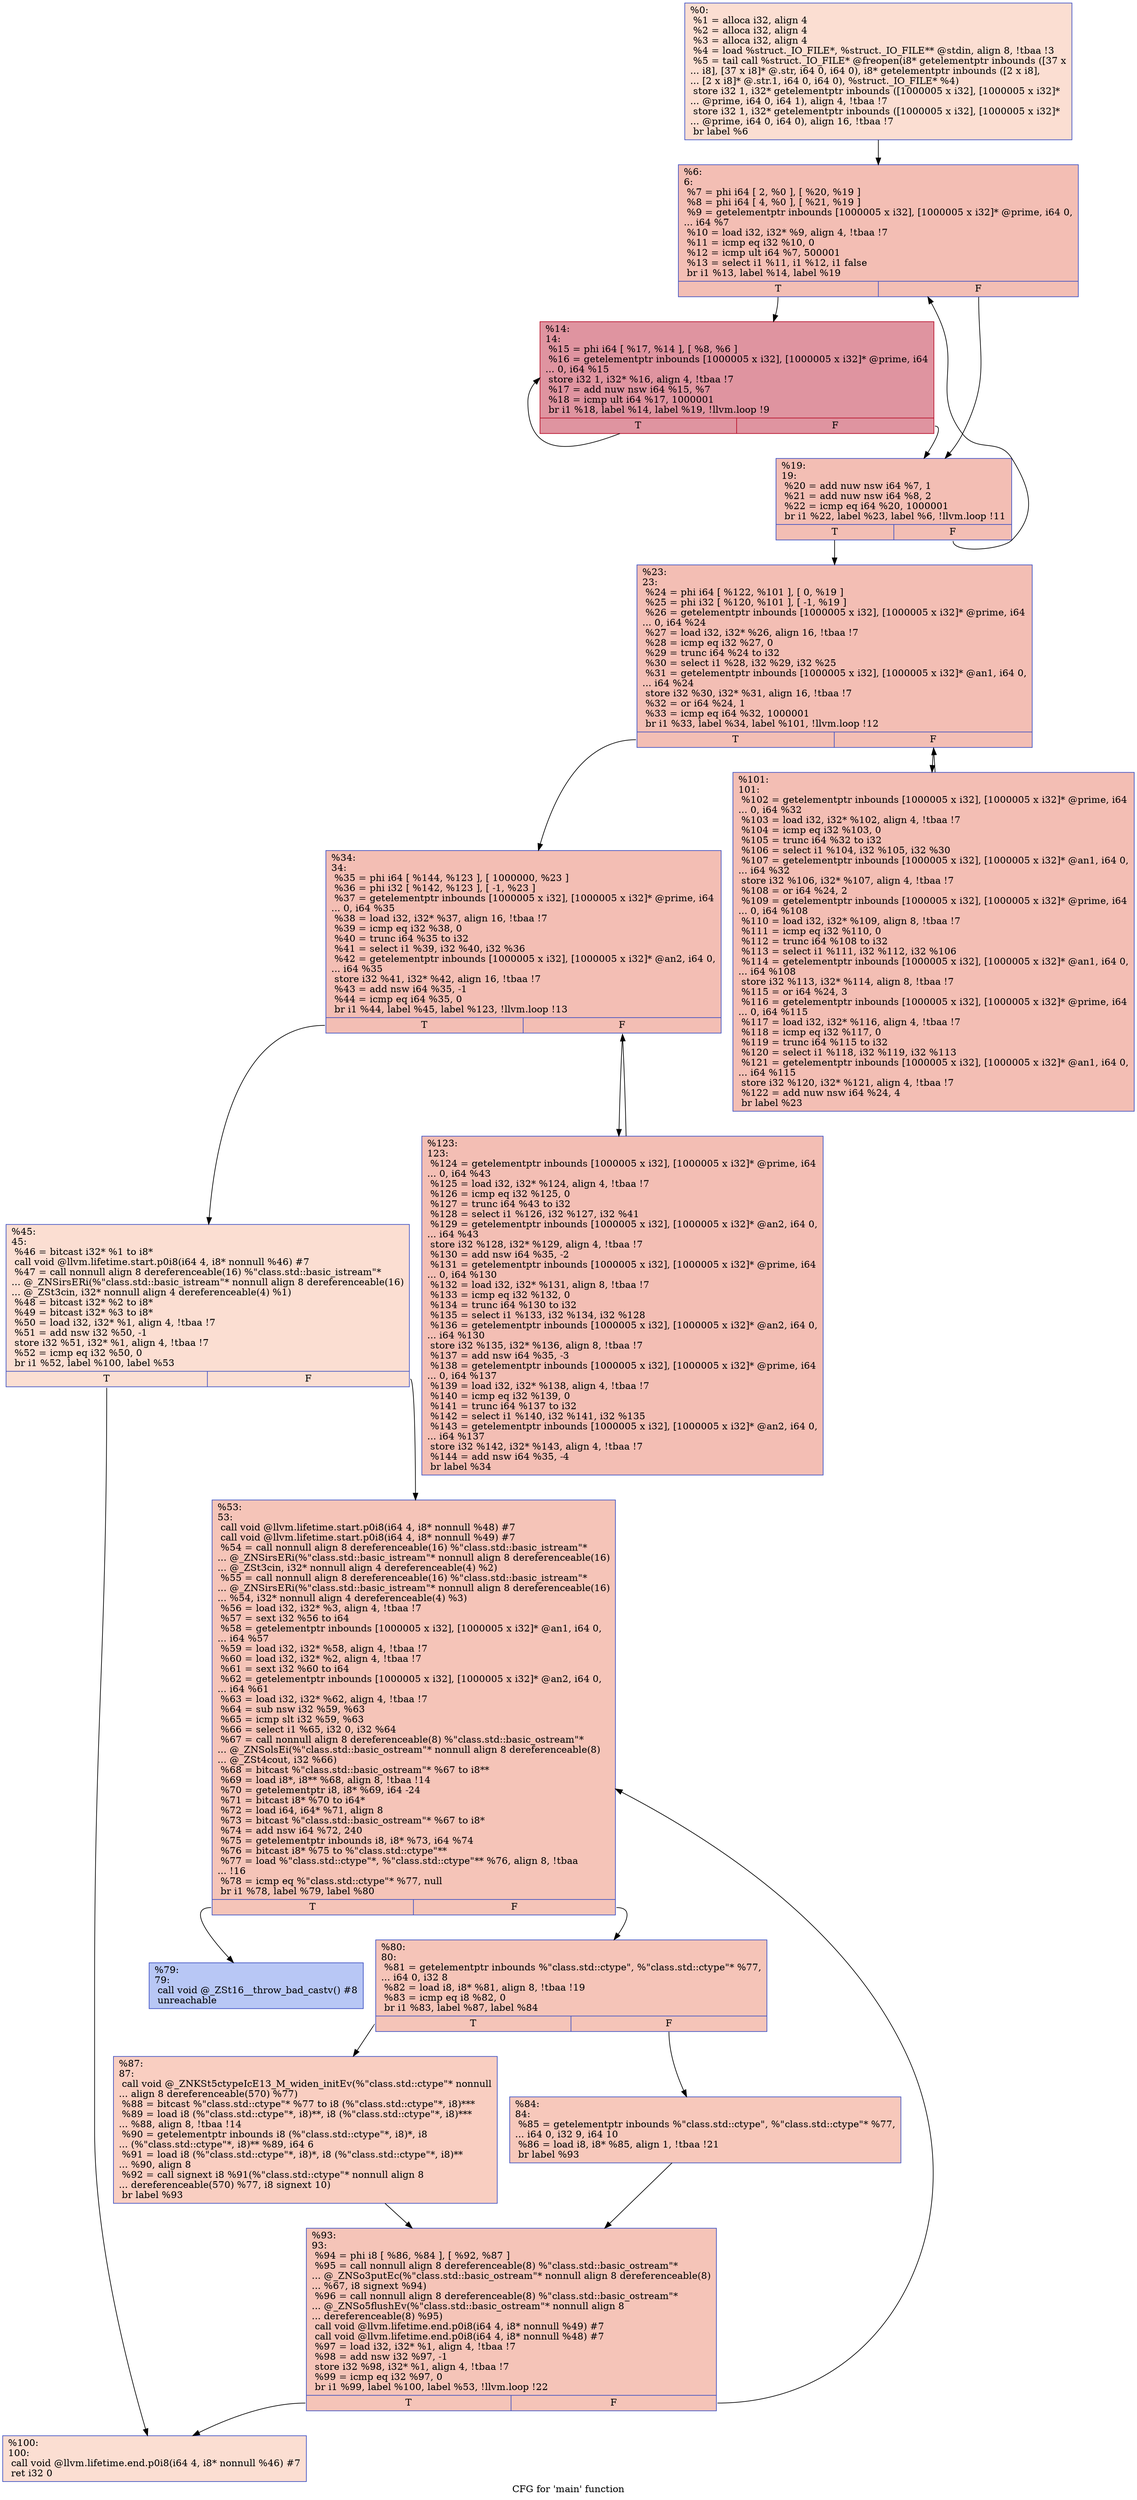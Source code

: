 digraph "CFG for 'main' function" {
	label="CFG for 'main' function";

	Node0x563c9184c9c0 [shape=record,color="#3d50c3ff", style=filled, fillcolor="#f7b59970",label="{%0:\l  %1 = alloca i32, align 4\l  %2 = alloca i32, align 4\l  %3 = alloca i32, align 4\l  %4 = load %struct._IO_FILE*, %struct._IO_FILE** @stdin, align 8, !tbaa !3\l  %5 = tail call %struct._IO_FILE* @freopen(i8* getelementptr inbounds ([37 x\l... i8], [37 x i8]* @.str, i64 0, i64 0), i8* getelementptr inbounds ([2 x i8],\l... [2 x i8]* @.str.1, i64 0, i64 0), %struct._IO_FILE* %4)\l  store i32 1, i32* getelementptr inbounds ([1000005 x i32], [1000005 x i32]*\l... @prime, i64 0, i64 1), align 4, !tbaa !7\l  store i32 1, i32* getelementptr inbounds ([1000005 x i32], [1000005 x i32]*\l... @prime, i64 0, i64 0), align 16, !tbaa !7\l  br label %6\l}"];
	Node0x563c9184c9c0 -> Node0x563c9184e5f0;
	Node0x563c9184e5f0 [shape=record,color="#3d50c3ff", style=filled, fillcolor="#e36c5570",label="{%6:\l6:                                                \l  %7 = phi i64 [ 2, %0 ], [ %20, %19 ]\l  %8 = phi i64 [ 4, %0 ], [ %21, %19 ]\l  %9 = getelementptr inbounds [1000005 x i32], [1000005 x i32]* @prime, i64 0,\l... i64 %7\l  %10 = load i32, i32* %9, align 4, !tbaa !7\l  %11 = icmp eq i32 %10, 0\l  %12 = icmp ult i64 %7, 500001\l  %13 = select i1 %11, i1 %12, i1 false\l  br i1 %13, label %14, label %19\l|{<s0>T|<s1>F}}"];
	Node0x563c9184e5f0:s0 -> Node0x563c9184d760;
	Node0x563c9184e5f0:s1 -> Node0x563c9184e750;
	Node0x563c9184d760 [shape=record,color="#b70d28ff", style=filled, fillcolor="#b70d2870",label="{%14:\l14:                                               \l  %15 = phi i64 [ %17, %14 ], [ %8, %6 ]\l  %16 = getelementptr inbounds [1000005 x i32], [1000005 x i32]* @prime, i64\l... 0, i64 %15\l  store i32 1, i32* %16, align 4, !tbaa !7\l  %17 = add nuw nsw i64 %15, %7\l  %18 = icmp ult i64 %17, 1000001\l  br i1 %18, label %14, label %19, !llvm.loop !9\l|{<s0>T|<s1>F}}"];
	Node0x563c9184d760:s0 -> Node0x563c9184d760;
	Node0x563c9184d760:s1 -> Node0x563c9184e750;
	Node0x563c9184e750 [shape=record,color="#3d50c3ff", style=filled, fillcolor="#e36c5570",label="{%19:\l19:                                               \l  %20 = add nuw nsw i64 %7, 1\l  %21 = add nuw nsw i64 %8, 2\l  %22 = icmp eq i64 %20, 1000001\l  br i1 %22, label %23, label %6, !llvm.loop !11\l|{<s0>T|<s1>F}}"];
	Node0x563c9184e750:s0 -> Node0x563c9184f4d0;
	Node0x563c9184e750:s1 -> Node0x563c9184e5f0;
	Node0x563c9184f4d0 [shape=record,color="#3d50c3ff", style=filled, fillcolor="#e36c5570",label="{%23:\l23:                                               \l  %24 = phi i64 [ %122, %101 ], [ 0, %19 ]\l  %25 = phi i32 [ %120, %101 ], [ -1, %19 ]\l  %26 = getelementptr inbounds [1000005 x i32], [1000005 x i32]* @prime, i64\l... 0, i64 %24\l  %27 = load i32, i32* %26, align 16, !tbaa !7\l  %28 = icmp eq i32 %27, 0\l  %29 = trunc i64 %24 to i32\l  %30 = select i1 %28, i32 %29, i32 %25\l  %31 = getelementptr inbounds [1000005 x i32], [1000005 x i32]* @an1, i64 0,\l... i64 %24\l  store i32 %30, i32* %31, align 16, !tbaa !7\l  %32 = or i64 %24, 1\l  %33 = icmp eq i64 %32, 1000001\l  br i1 %33, label %34, label %101, !llvm.loop !12\l|{<s0>T|<s1>F}}"];
	Node0x563c9184f4d0:s0 -> Node0x563c91850030;
	Node0x563c9184f4d0:s1 -> Node0x563c9184f670;
	Node0x563c91850030 [shape=record,color="#3d50c3ff", style=filled, fillcolor="#e36c5570",label="{%34:\l34:                                               \l  %35 = phi i64 [ %144, %123 ], [ 1000000, %23 ]\l  %36 = phi i32 [ %142, %123 ], [ -1, %23 ]\l  %37 = getelementptr inbounds [1000005 x i32], [1000005 x i32]* @prime, i64\l... 0, i64 %35\l  %38 = load i32, i32* %37, align 16, !tbaa !7\l  %39 = icmp eq i32 %38, 0\l  %40 = trunc i64 %35 to i32\l  %41 = select i1 %39, i32 %40, i32 %36\l  %42 = getelementptr inbounds [1000005 x i32], [1000005 x i32]* @an2, i64 0,\l... i64 %35\l  store i32 %41, i32* %42, align 16, !tbaa !7\l  %43 = add nsw i64 %35, -1\l  %44 = icmp eq i64 %35, 0\l  br i1 %44, label %45, label %123, !llvm.loop !13\l|{<s0>T|<s1>F}}"];
	Node0x563c91850030:s0 -> Node0x563c91850ad0;
	Node0x563c91850030:s1 -> Node0x563c918502c0;
	Node0x563c91850ad0 [shape=record,color="#3d50c3ff", style=filled, fillcolor="#f7b59970",label="{%45:\l45:                                               \l  %46 = bitcast i32* %1 to i8*\l  call void @llvm.lifetime.start.p0i8(i64 4, i8* nonnull %46) #7\l  %47 = call nonnull align 8 dereferenceable(16) %\"class.std::basic_istream\"*\l... @_ZNSirsERi(%\"class.std::basic_istream\"* nonnull align 8 dereferenceable(16)\l... @_ZSt3cin, i32* nonnull align 4 dereferenceable(4) %1)\l  %48 = bitcast i32* %2 to i8*\l  %49 = bitcast i32* %3 to i8*\l  %50 = load i32, i32* %1, align 4, !tbaa !7\l  %51 = add nsw i32 %50, -1\l  store i32 %51, i32* %1, align 4, !tbaa !7\l  %52 = icmp eq i32 %50, 0\l  br i1 %52, label %100, label %53\l|{<s0>T|<s1>F}}"];
	Node0x563c91850ad0:s0 -> Node0x563c91852640;
	Node0x563c91850ad0:s1 -> Node0x563c918526d0;
	Node0x563c918526d0 [shape=record,color="#3d50c3ff", style=filled, fillcolor="#e97a5f70",label="{%53:\l53:                                               \l  call void @llvm.lifetime.start.p0i8(i64 4, i8* nonnull %48) #7\l  call void @llvm.lifetime.start.p0i8(i64 4, i8* nonnull %49) #7\l  %54 = call nonnull align 8 dereferenceable(16) %\"class.std::basic_istream\"*\l... @_ZNSirsERi(%\"class.std::basic_istream\"* nonnull align 8 dereferenceable(16)\l... @_ZSt3cin, i32* nonnull align 4 dereferenceable(4) %2)\l  %55 = call nonnull align 8 dereferenceable(16) %\"class.std::basic_istream\"*\l... @_ZNSirsERi(%\"class.std::basic_istream\"* nonnull align 8 dereferenceable(16)\l... %54, i32* nonnull align 4 dereferenceable(4) %3)\l  %56 = load i32, i32* %3, align 4, !tbaa !7\l  %57 = sext i32 %56 to i64\l  %58 = getelementptr inbounds [1000005 x i32], [1000005 x i32]* @an1, i64 0,\l... i64 %57\l  %59 = load i32, i32* %58, align 4, !tbaa !7\l  %60 = load i32, i32* %2, align 4, !tbaa !7\l  %61 = sext i32 %60 to i64\l  %62 = getelementptr inbounds [1000005 x i32], [1000005 x i32]* @an2, i64 0,\l... i64 %61\l  %63 = load i32, i32* %62, align 4, !tbaa !7\l  %64 = sub nsw i32 %59, %63\l  %65 = icmp slt i32 %59, %63\l  %66 = select i1 %65, i32 0, i32 %64\l  %67 = call nonnull align 8 dereferenceable(8) %\"class.std::basic_ostream\"*\l... @_ZNSolsEi(%\"class.std::basic_ostream\"* nonnull align 8 dereferenceable(8)\l... @_ZSt4cout, i32 %66)\l  %68 = bitcast %\"class.std::basic_ostream\"* %67 to i8**\l  %69 = load i8*, i8** %68, align 8, !tbaa !14\l  %70 = getelementptr i8, i8* %69, i64 -24\l  %71 = bitcast i8* %70 to i64*\l  %72 = load i64, i64* %71, align 8\l  %73 = bitcast %\"class.std::basic_ostream\"* %67 to i8*\l  %74 = add nsw i64 %72, 240\l  %75 = getelementptr inbounds i8, i8* %73, i64 %74\l  %76 = bitcast i8* %75 to %\"class.std::ctype\"**\l  %77 = load %\"class.std::ctype\"*, %\"class.std::ctype\"** %76, align 8, !tbaa\l... !16\l  %78 = icmp eq %\"class.std::ctype\"* %77, null\l  br i1 %78, label %79, label %80\l|{<s0>T|<s1>F}}"];
	Node0x563c918526d0:s0 -> Node0x563c918540c0;
	Node0x563c918526d0:s1 -> Node0x563c91854150;
	Node0x563c918540c0 [shape=record,color="#3d50c3ff", style=filled, fillcolor="#5f7fe870",label="{%79:\l79:                                               \l  call void @_ZSt16__throw_bad_castv() #8\l  unreachable\l}"];
	Node0x563c91854150 [shape=record,color="#3d50c3ff", style=filled, fillcolor="#e97a5f70",label="{%80:\l80:                                               \l  %81 = getelementptr inbounds %\"class.std::ctype\", %\"class.std::ctype\"* %77,\l... i64 0, i32 8\l  %82 = load i8, i8* %81, align 8, !tbaa !19\l  %83 = icmp eq i8 %82, 0\l  br i1 %83, label %87, label %84\l|{<s0>T|<s1>F}}"];
	Node0x563c91854150:s0 -> Node0x563c918547d0;
	Node0x563c91854150:s1 -> Node0x563c91854860;
	Node0x563c91854860 [shape=record,color="#3d50c3ff", style=filled, fillcolor="#ed836670",label="{%84:\l84:                                               \l  %85 = getelementptr inbounds %\"class.std::ctype\", %\"class.std::ctype\"* %77,\l... i64 0, i32 9, i64 10\l  %86 = load i8, i8* %85, align 1, !tbaa !21\l  br label %93\l}"];
	Node0x563c91854860 -> Node0x563c91854b50;
	Node0x563c918547d0 [shape=record,color="#3d50c3ff", style=filled, fillcolor="#f2907270",label="{%87:\l87:                                               \l  call void @_ZNKSt5ctypeIcE13_M_widen_initEv(%\"class.std::ctype\"* nonnull\l... align 8 dereferenceable(570) %77)\l  %88 = bitcast %\"class.std::ctype\"* %77 to i8 (%\"class.std::ctype\"*, i8)***\l  %89 = load i8 (%\"class.std::ctype\"*, i8)**, i8 (%\"class.std::ctype\"*, i8)***\l... %88, align 8, !tbaa !14\l  %90 = getelementptr inbounds i8 (%\"class.std::ctype\"*, i8)*, i8\l... (%\"class.std::ctype\"*, i8)** %89, i64 6\l  %91 = load i8 (%\"class.std::ctype\"*, i8)*, i8 (%\"class.std::ctype\"*, i8)**\l... %90, align 8\l  %92 = call signext i8 %91(%\"class.std::ctype\"* nonnull align 8\l... dereferenceable(570) %77, i8 signext 10)\l  br label %93\l}"];
	Node0x563c918547d0 -> Node0x563c91854b50;
	Node0x563c91854b50 [shape=record,color="#3d50c3ff", style=filled, fillcolor="#e97a5f70",label="{%93:\l93:                                               \l  %94 = phi i8 [ %86, %84 ], [ %92, %87 ]\l  %95 = call nonnull align 8 dereferenceable(8) %\"class.std::basic_ostream\"*\l... @_ZNSo3putEc(%\"class.std::basic_ostream\"* nonnull align 8 dereferenceable(8)\l... %67, i8 signext %94)\l  %96 = call nonnull align 8 dereferenceable(8) %\"class.std::basic_ostream\"*\l... @_ZNSo5flushEv(%\"class.std::basic_ostream\"* nonnull align 8\l... dereferenceable(8) %95)\l  call void @llvm.lifetime.end.p0i8(i64 4, i8* nonnull %49) #7\l  call void @llvm.lifetime.end.p0i8(i64 4, i8* nonnull %48) #7\l  %97 = load i32, i32* %1, align 4, !tbaa !7\l  %98 = add nsw i32 %97, -1\l  store i32 %98, i32* %1, align 4, !tbaa !7\l  %99 = icmp eq i32 %97, 0\l  br i1 %99, label %100, label %53, !llvm.loop !22\l|{<s0>T|<s1>F}}"];
	Node0x563c91854b50:s0 -> Node0x563c91852640;
	Node0x563c91854b50:s1 -> Node0x563c918526d0;
	Node0x563c91852640 [shape=record,color="#3d50c3ff", style=filled, fillcolor="#f7b59970",label="{%100:\l100:                                              \l  call void @llvm.lifetime.end.p0i8(i64 4, i8* nonnull %46) #7\l  ret i32 0\l}"];
	Node0x563c9184f670 [shape=record,color="#3d50c3ff", style=filled, fillcolor="#e36c5570",label="{%101:\l101:                                              \l  %102 = getelementptr inbounds [1000005 x i32], [1000005 x i32]* @prime, i64\l... 0, i64 %32\l  %103 = load i32, i32* %102, align 4, !tbaa !7\l  %104 = icmp eq i32 %103, 0\l  %105 = trunc i64 %32 to i32\l  %106 = select i1 %104, i32 %105, i32 %30\l  %107 = getelementptr inbounds [1000005 x i32], [1000005 x i32]* @an1, i64 0,\l... i64 %32\l  store i32 %106, i32* %107, align 4, !tbaa !7\l  %108 = or i64 %24, 2\l  %109 = getelementptr inbounds [1000005 x i32], [1000005 x i32]* @prime, i64\l... 0, i64 %108\l  %110 = load i32, i32* %109, align 8, !tbaa !7\l  %111 = icmp eq i32 %110, 0\l  %112 = trunc i64 %108 to i32\l  %113 = select i1 %111, i32 %112, i32 %106\l  %114 = getelementptr inbounds [1000005 x i32], [1000005 x i32]* @an1, i64 0,\l... i64 %108\l  store i32 %113, i32* %114, align 8, !tbaa !7\l  %115 = or i64 %24, 3\l  %116 = getelementptr inbounds [1000005 x i32], [1000005 x i32]* @prime, i64\l... 0, i64 %115\l  %117 = load i32, i32* %116, align 4, !tbaa !7\l  %118 = icmp eq i32 %117, 0\l  %119 = trunc i64 %115 to i32\l  %120 = select i1 %118, i32 %119, i32 %113\l  %121 = getelementptr inbounds [1000005 x i32], [1000005 x i32]* @an1, i64 0,\l... i64 %115\l  store i32 %120, i32* %121, align 4, !tbaa !7\l  %122 = add nuw nsw i64 %24, 4\l  br label %23\l}"];
	Node0x563c9184f670 -> Node0x563c9184f4d0;
	Node0x563c918502c0 [shape=record,color="#3d50c3ff", style=filled, fillcolor="#e36c5570",label="{%123:\l123:                                              \l  %124 = getelementptr inbounds [1000005 x i32], [1000005 x i32]* @prime, i64\l... 0, i64 %43\l  %125 = load i32, i32* %124, align 4, !tbaa !7\l  %126 = icmp eq i32 %125, 0\l  %127 = trunc i64 %43 to i32\l  %128 = select i1 %126, i32 %127, i32 %41\l  %129 = getelementptr inbounds [1000005 x i32], [1000005 x i32]* @an2, i64 0,\l... i64 %43\l  store i32 %128, i32* %129, align 4, !tbaa !7\l  %130 = add nsw i64 %35, -2\l  %131 = getelementptr inbounds [1000005 x i32], [1000005 x i32]* @prime, i64\l... 0, i64 %130\l  %132 = load i32, i32* %131, align 8, !tbaa !7\l  %133 = icmp eq i32 %132, 0\l  %134 = trunc i64 %130 to i32\l  %135 = select i1 %133, i32 %134, i32 %128\l  %136 = getelementptr inbounds [1000005 x i32], [1000005 x i32]* @an2, i64 0,\l... i64 %130\l  store i32 %135, i32* %136, align 8, !tbaa !7\l  %137 = add nsw i64 %35, -3\l  %138 = getelementptr inbounds [1000005 x i32], [1000005 x i32]* @prime, i64\l... 0, i64 %137\l  %139 = load i32, i32* %138, align 4, !tbaa !7\l  %140 = icmp eq i32 %139, 0\l  %141 = trunc i64 %137 to i32\l  %142 = select i1 %140, i32 %141, i32 %135\l  %143 = getelementptr inbounds [1000005 x i32], [1000005 x i32]* @an2, i64 0,\l... i64 %137\l  store i32 %142, i32* %143, align 4, !tbaa !7\l  %144 = add nsw i64 %35, -4\l  br label %34\l}"];
	Node0x563c918502c0 -> Node0x563c91850030;
}

